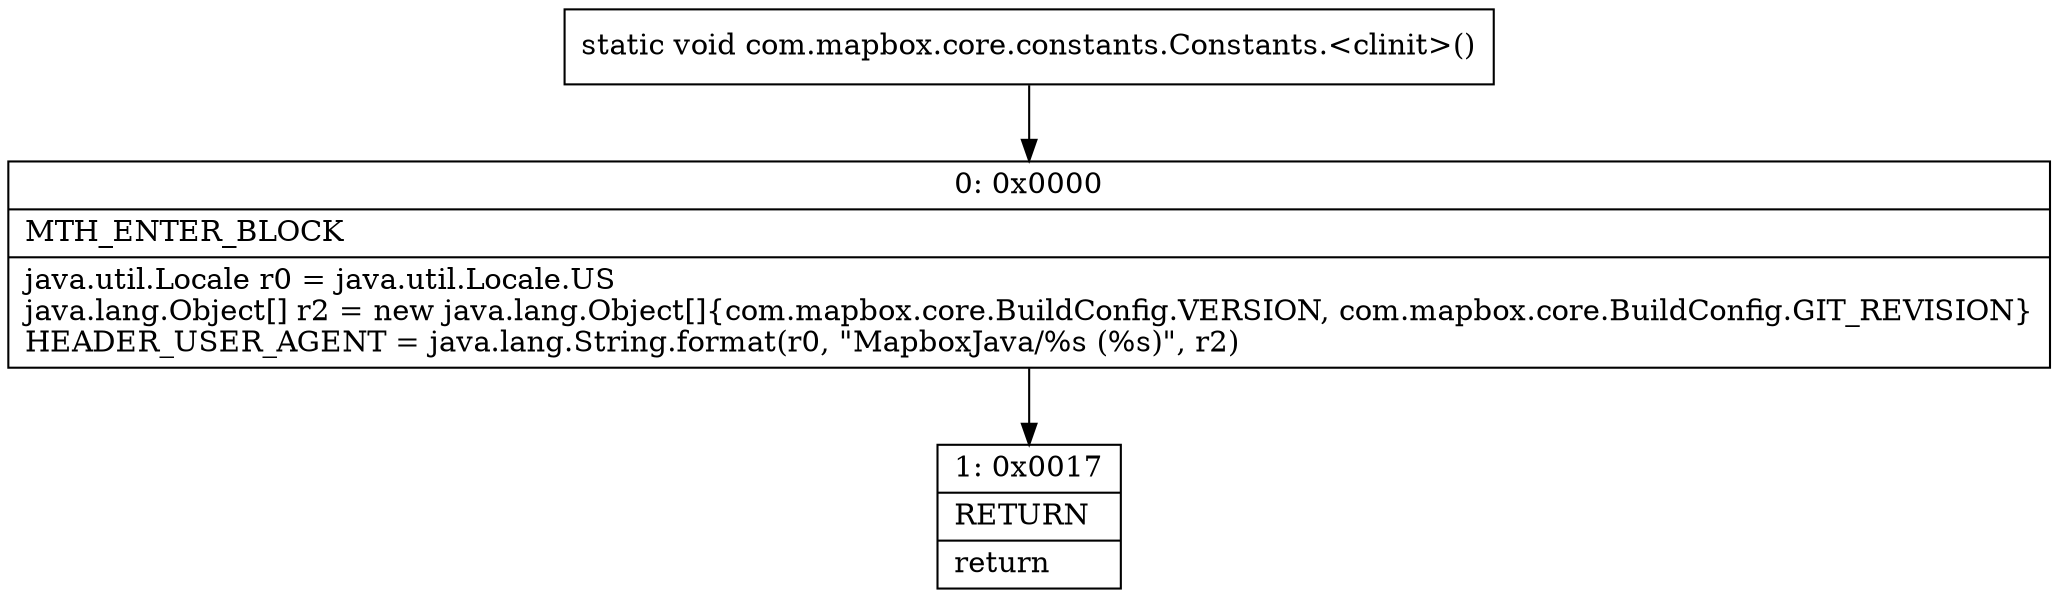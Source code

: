 digraph "CFG forcom.mapbox.core.constants.Constants.\<clinit\>()V" {
Node_0 [shape=record,label="{0\:\ 0x0000|MTH_ENTER_BLOCK\l|java.util.Locale r0 = java.util.Locale.US\ljava.lang.Object[] r2 = new java.lang.Object[]\{com.mapbox.core.BuildConfig.VERSION, com.mapbox.core.BuildConfig.GIT_REVISION\}\lHEADER_USER_AGENT = java.lang.String.format(r0, \"MapboxJava\/%s (%s)\", r2)\l}"];
Node_1 [shape=record,label="{1\:\ 0x0017|RETURN\l|return\l}"];
MethodNode[shape=record,label="{static void com.mapbox.core.constants.Constants.\<clinit\>() }"];
MethodNode -> Node_0;
Node_0 -> Node_1;
}

